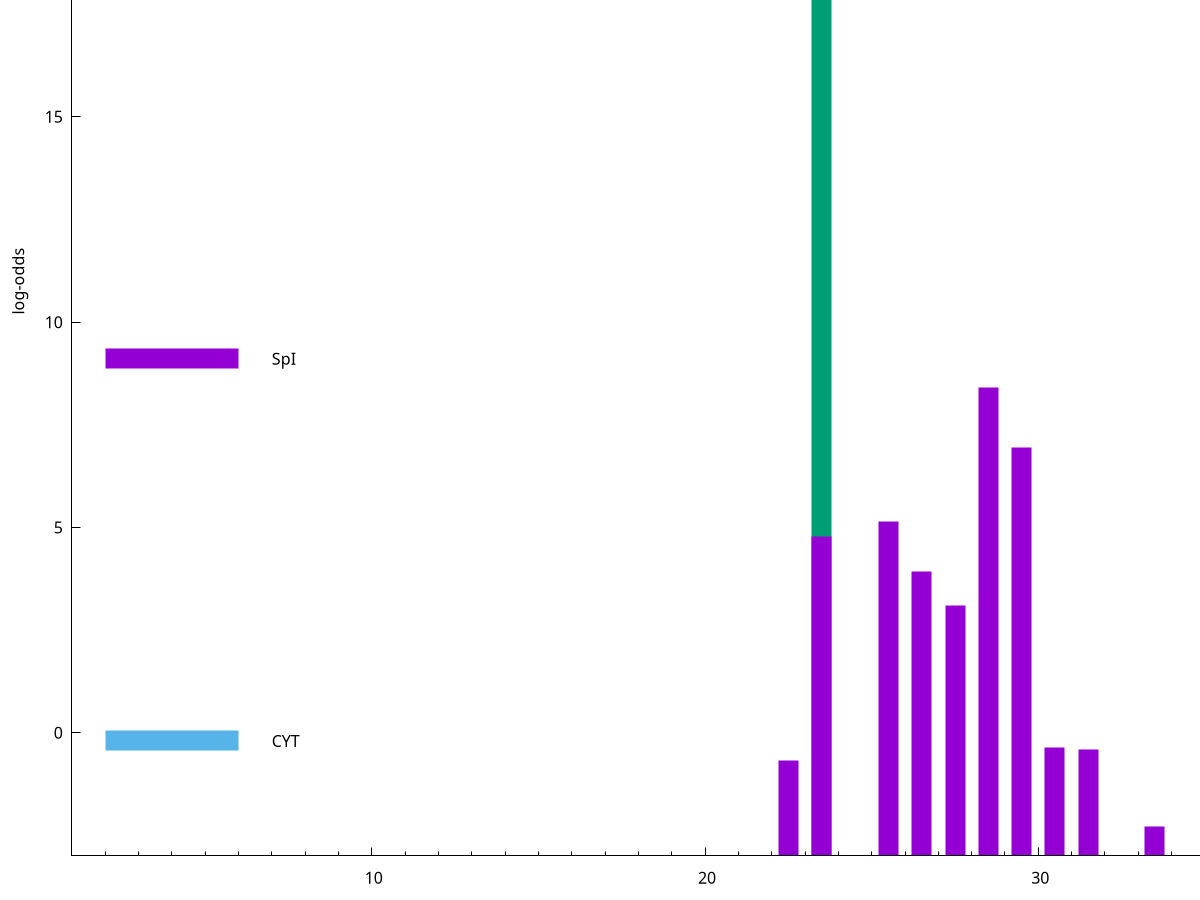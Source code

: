 set title "LipoP predictions for SRR4017833.gff"
set size 2., 1.4
set xrange [1:70] 
set mxtics 10
set yrange [-3:25]
set y2range [0:28]
set ylabel "log-odds"
set term postscript eps color solid "Helvetica" 30
set output "SRR4017833.gff20.eps"
set arrow from 2,19.1381 to 6,19.1381 nohead lt 2 lw 20
set label "SpII" at 7,19.1381
set arrow from 2,9.10716 to 6,9.10716 nohead lt 1 lw 20
set label "SpI" at 7,9.10716
set arrow from 2,-0.200913 to 6,-0.200913 nohead lt 3 lw 20
set label "CYT" at 7,-0.200913
set arrow from 2,19.1381 to 6,19.1381 nohead lt 2 lw 20
set label "SpII" at 7,19.1381
# NOTE: The scores below are the log-odds scores with the threshold
# NOTE: subtracted (a hack to make gnuplot make the histogram all
# NOTE: look nice).
plot "-" axes x1y2 title "" with impulses lt 2 lw 20, "-" axes x1y2 title "" with impulses lt 1 lw 20
23.500000 22.138100
e
28.500000 11.409500
29.500000 9.937880
25.500000 8.136980
23.500000 7.780640
26.500000 6.915740
27.500000 6.093310
30.500000 2.635986
31.500000 2.590158
22.500000 2.318985
33.500000 0.717880
e
exit
